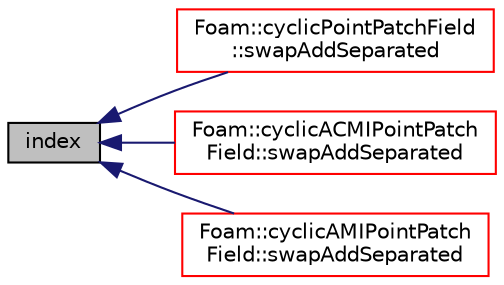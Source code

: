 digraph "index"
{
  bgcolor="transparent";
  edge [fontname="Helvetica",fontsize="10",labelfontname="Helvetica",labelfontsize="10"];
  node [fontname="Helvetica",fontsize="10",shape=record];
  rankdir="LR";
  Node1 [label="index",height=0.2,width=0.4,color="black", fillcolor="grey75", style="filled", fontcolor="black"];
  Node1 -> Node2 [dir="back",color="midnightblue",fontsize="10",style="solid",fontname="Helvetica"];
  Node2 [label="Foam::cyclicPointPatchField\l::swapAddSeparated",height=0.2,width=0.4,color="red",URL="$a00484.html#acc70e74fffb1cf3d5f18e021d5771458",tooltip="Complete swap of patch point values and add to local values. "];
  Node1 -> Node3 [dir="back",color="midnightblue",fontsize="10",style="solid",fontname="Helvetica"];
  Node3 [label="Foam::cyclicACMIPointPatch\lField::swapAddSeparated",height=0.2,width=0.4,color="red",URL="$a00464.html#acc70e74fffb1cf3d5f18e021d5771458",tooltip="Complete swap of patch point values and add to local values. "];
  Node1 -> Node4 [dir="back",color="midnightblue",fontsize="10",style="solid",fontname="Helvetica"];
  Node4 [label="Foam::cyclicAMIPointPatch\lField::swapAddSeparated",height=0.2,width=0.4,color="red",URL="$a00474.html#acc70e74fffb1cf3d5f18e021d5771458",tooltip="Complete swap of patch point values and add to local values. "];
}
